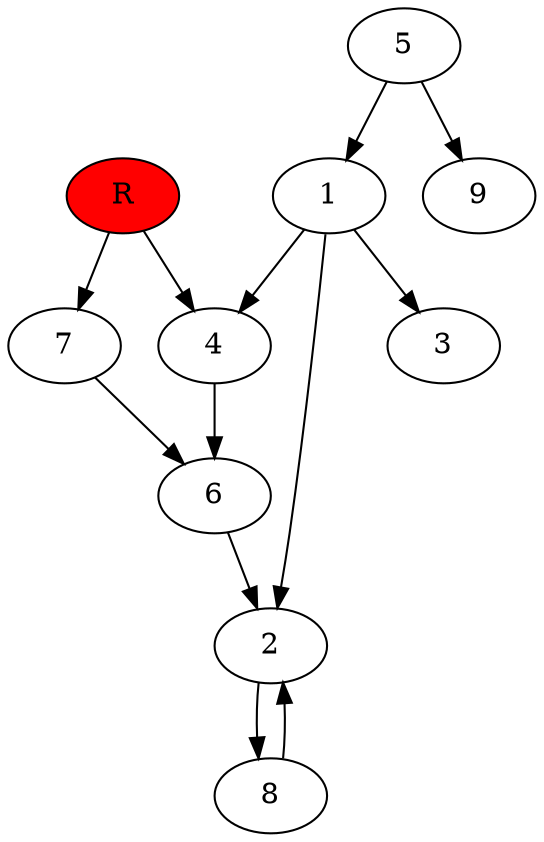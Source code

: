 digraph prb24251 {
	1
	2
	3
	4
	5
	6
	7
	8
	R [fillcolor="#ff0000" style=filled]
	1 -> 2
	1 -> 3
	1 -> 4
	2 -> 8
	4 -> 6
	5 -> 1
	5 -> 9
	6 -> 2
	7 -> 6
	8 -> 2
	R -> 4
	R -> 7
}

